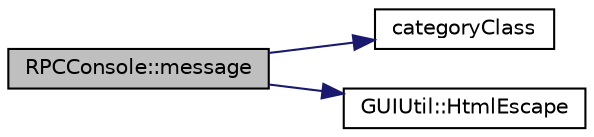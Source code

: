digraph "RPCConsole::message"
{
  edge [fontname="Helvetica",fontsize="10",labelfontname="Helvetica",labelfontsize="10"];
  node [fontname="Helvetica",fontsize="10",shape=record];
  rankdir="LR";
  Node97 [label="RPCConsole::message",height=0.2,width=0.4,color="black", fillcolor="grey75", style="filled", fontcolor="black"];
  Node97 -> Node98 [color="midnightblue",fontsize="10",style="solid",fontname="Helvetica"];
  Node98 [label="categoryClass",height=0.2,width=0.4,color="black", fillcolor="white", style="filled",URL="$d7/df4/rpcconsole_8cpp.html#abe5e795aa05870dd2c446c340bf35d66"];
  Node97 -> Node99 [color="midnightblue",fontsize="10",style="solid",fontname="Helvetica"];
  Node99 [label="GUIUtil::HtmlEscape",height=0.2,width=0.4,color="black", fillcolor="white", style="filled",URL="$d1/d87/namespace_g_u_i_util.html#a2d4b7f2c11ebc4b97af10bc20d19b1b2"];
}
